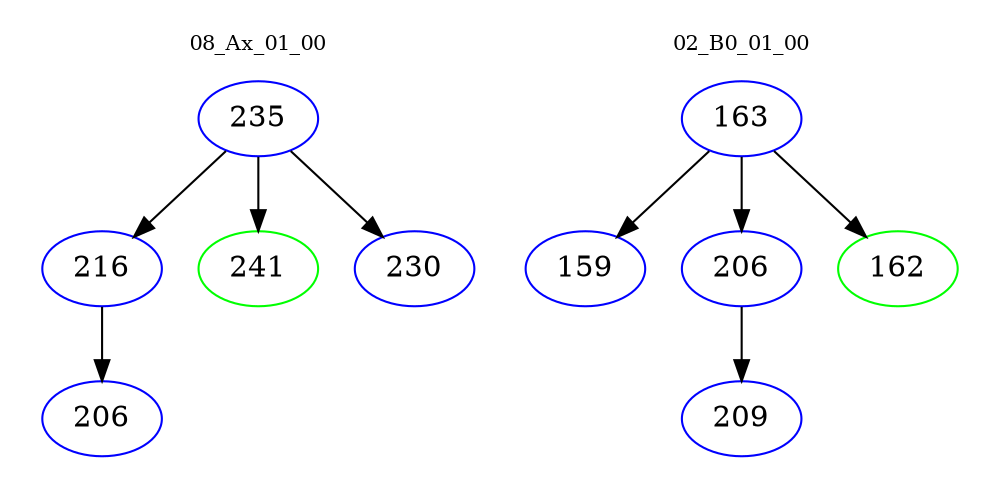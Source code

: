 digraph{
subgraph cluster_0 {
color = white
label = "08_Ax_01_00";
fontsize=10;
T0_235 [label="235", color="blue"]
T0_235 -> T0_216 [color="black"]
T0_216 [label="216", color="blue"]
T0_216 -> T0_206 [color="black"]
T0_206 [label="206", color="blue"]
T0_235 -> T0_241 [color="black"]
T0_241 [label="241", color="green"]
T0_235 -> T0_230 [color="black"]
T0_230 [label="230", color="blue"]
}
subgraph cluster_1 {
color = white
label = "02_B0_01_00";
fontsize=10;
T1_163 [label="163", color="blue"]
T1_163 -> T1_159 [color="black"]
T1_159 [label="159", color="blue"]
T1_163 -> T1_206 [color="black"]
T1_206 [label="206", color="blue"]
T1_206 -> T1_209 [color="black"]
T1_209 [label="209", color="blue"]
T1_163 -> T1_162 [color="black"]
T1_162 [label="162", color="green"]
}
}
